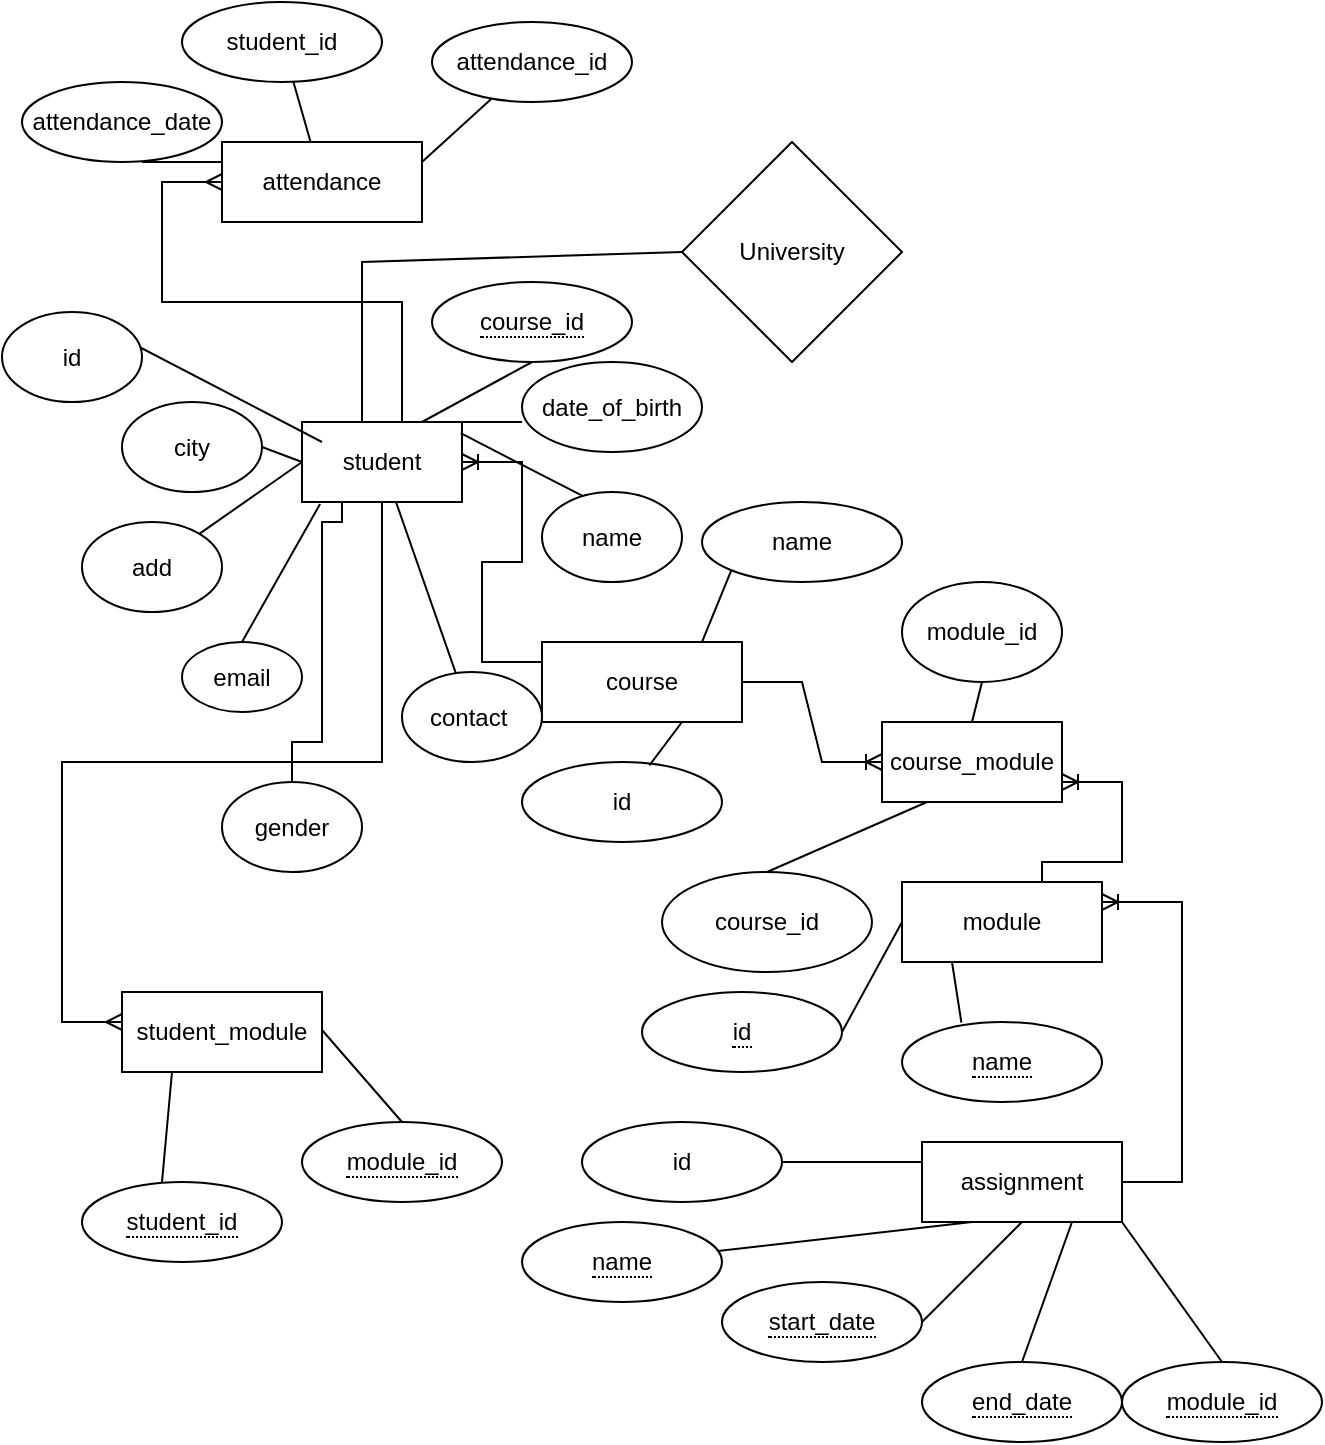 <mxfile version="18.0.3" type="device"><diagram id="84qduk_LoW3GFAwxK84B" name="Page-1"><mxGraphModel dx="969" dy="687" grid="1" gridSize="10" guides="1" tooltips="1" connect="1" arrows="1" fold="1" page="1" pageScale="1" pageWidth="827" pageHeight="1169" math="0" shadow="0"><root><mxCell id="0"/><mxCell id="1" parent="0"/><mxCell id="hFl4a5ujVMlH3pUZCx3f-1" value="University" style="rhombus;whiteSpace=wrap;html=1;" vertex="1" parent="1"><mxGeometry x="350" y="180" width="110" height="110" as="geometry"/></mxCell><mxCell id="hFl4a5ujVMlH3pUZCx3f-2" value="" style="endArrow=none;html=1;rounded=0;entryX=0;entryY=0.5;entryDx=0;entryDy=0;" edge="1" parent="1" target="hFl4a5ujVMlH3pUZCx3f-1"><mxGeometry width="50" height="50" relative="1" as="geometry"><mxPoint x="190" y="330" as="sourcePoint"/><mxPoint x="400" y="240" as="targetPoint"/><Array as="points"><mxPoint x="190" y="240"/></Array></mxGeometry></mxCell><mxCell id="hFl4a5ujVMlH3pUZCx3f-17" style="edgeStyle=orthogonalEdgeStyle;rounded=0;orthogonalLoop=1;jettySize=auto;html=1;exitX=0.25;exitY=1;exitDx=0;exitDy=0;entryX=0.5;entryY=1;entryDx=0;entryDy=0;" edge="1" parent="1" source="hFl4a5ujVMlH3pUZCx3f-3" target="hFl4a5ujVMlH3pUZCx3f-15"><mxGeometry relative="1" as="geometry"><Array as="points"><mxPoint x="170" y="370"/><mxPoint x="170" y="480"/><mxPoint x="155" y="480"/></Array></mxGeometry></mxCell><mxCell id="hFl4a5ujVMlH3pUZCx3f-3" value="student" style="rounded=0;whiteSpace=wrap;html=1;" vertex="1" parent="1"><mxGeometry x="160" y="320" width="80" height="40" as="geometry"/></mxCell><mxCell id="hFl4a5ujVMlH3pUZCx3f-4" value="" style="endArrow=none;html=1;rounded=0;exitX=0.5;exitY=0;exitDx=0;exitDy=0;" edge="1" parent="1" source="hFl4a5ujVMlH3pUZCx3f-10"><mxGeometry width="50" height="50" relative="1" as="geometry"><mxPoint x="290" y="400" as="sourcePoint"/><mxPoint x="170" y="330" as="targetPoint"/></mxGeometry></mxCell><mxCell id="hFl4a5ujVMlH3pUZCx3f-5" value="" style="endArrow=none;html=1;rounded=0;exitX=0.395;exitY=0.059;exitDx=0;exitDy=0;exitPerimeter=0;" edge="1" parent="1" source="hFl4a5ujVMlH3pUZCx3f-11" target="hFl4a5ujVMlH3pUZCx3f-3"><mxGeometry width="50" height="50" relative="1" as="geometry"><mxPoint x="230" y="440" as="sourcePoint"/><mxPoint x="260" y="377.5" as="targetPoint"/><Array as="points"/></mxGeometry></mxCell><mxCell id="hFl4a5ujVMlH3pUZCx3f-6" value="" style="endArrow=none;html=1;rounded=0;exitX=0;exitY=0.5;exitDx=0;exitDy=0;" edge="1" parent="1" source="hFl4a5ujVMlH3pUZCx3f-3" target="hFl4a5ujVMlH3pUZCx3f-12"><mxGeometry width="50" height="50" relative="1" as="geometry"><mxPoint x="320" y="388" as="sourcePoint"/><mxPoint x="90" y="360" as="targetPoint"/></mxGeometry></mxCell><mxCell id="hFl4a5ujVMlH3pUZCx3f-7" value="" style="endArrow=none;html=1;rounded=0;exitX=0.113;exitY=1.025;exitDx=0;exitDy=0;exitPerimeter=0;" edge="1" parent="1" source="hFl4a5ujVMlH3pUZCx3f-3"><mxGeometry width="50" height="50" relative="1" as="geometry"><mxPoint x="160" y="380" as="sourcePoint"/><mxPoint x="130" y="430" as="targetPoint"/></mxGeometry></mxCell><mxCell id="hFl4a5ujVMlH3pUZCx3f-8" value="" style="endArrow=none;html=1;rounded=0;exitX=0.992;exitY=0.14;exitDx=0;exitDy=0;exitPerimeter=0;entryX=0.29;entryY=0.044;entryDx=0;entryDy=0;entryPerimeter=0;" edge="1" parent="1" source="hFl4a5ujVMlH3pUZCx3f-3" target="hFl4a5ujVMlH3pUZCx3f-9"><mxGeometry width="50" height="50" relative="1" as="geometry"><mxPoint x="340" y="408" as="sourcePoint"/><mxPoint x="310" y="350" as="targetPoint"/></mxGeometry></mxCell><mxCell id="hFl4a5ujVMlH3pUZCx3f-9" value="name" style="ellipse;whiteSpace=wrap;html=1;" vertex="1" parent="1"><mxGeometry x="280" y="355" width="70" height="45" as="geometry"/></mxCell><mxCell id="hFl4a5ujVMlH3pUZCx3f-10" value="id" style="ellipse;whiteSpace=wrap;html=1;" vertex="1" parent="1"><mxGeometry x="10" y="265" width="70" height="45" as="geometry"/></mxCell><mxCell id="hFl4a5ujVMlH3pUZCx3f-11" value="contact&amp;nbsp;" style="ellipse;whiteSpace=wrap;html=1;" vertex="1" parent="1"><mxGeometry x="210" y="445" width="70" height="45" as="geometry"/></mxCell><mxCell id="hFl4a5ujVMlH3pUZCx3f-12" value="add" style="ellipse;whiteSpace=wrap;html=1;" vertex="1" parent="1"><mxGeometry x="50" y="370" width="70" height="45" as="geometry"/></mxCell><mxCell id="hFl4a5ujVMlH3pUZCx3f-13" value="email" style="ellipse;whiteSpace=wrap;html=1;" vertex="1" parent="1"><mxGeometry x="100" y="430" width="60" height="35" as="geometry"/></mxCell><mxCell id="hFl4a5ujVMlH3pUZCx3f-15" value="gender" style="ellipse;whiteSpace=wrap;html=1;" vertex="1" parent="1"><mxGeometry x="120" y="500" width="70" height="45" as="geometry"/></mxCell><mxCell id="hFl4a5ujVMlH3pUZCx3f-18" value="city" style="ellipse;whiteSpace=wrap;html=1;" vertex="1" parent="1"><mxGeometry x="70" y="310" width="70" height="45" as="geometry"/></mxCell><mxCell id="hFl4a5ujVMlH3pUZCx3f-20" value="" style="endArrow=none;html=1;rounded=0;exitX=1;exitY=0.5;exitDx=0;exitDy=0;entryX=0;entryY=0.5;entryDx=0;entryDy=0;" edge="1" parent="1" source="hFl4a5ujVMlH3pUZCx3f-18" target="hFl4a5ujVMlH3pUZCx3f-3"><mxGeometry width="50" height="50" relative="1" as="geometry"><mxPoint x="120" y="400" as="sourcePoint"/><mxPoint x="150" y="340" as="targetPoint"/></mxGeometry></mxCell><mxCell id="hFl4a5ujVMlH3pUZCx3f-21" value="date_of_birth" style="ellipse;whiteSpace=wrap;html=1;" vertex="1" parent="1"><mxGeometry x="270" y="290" width="90" height="45" as="geometry"/></mxCell><mxCell id="hFl4a5ujVMlH3pUZCx3f-22" value="" style="endArrow=none;html=1;rounded=0;exitX=1;exitY=0;exitDx=0;exitDy=0;" edge="1" parent="1" source="hFl4a5ujVMlH3pUZCx3f-3"><mxGeometry width="50" height="50" relative="1" as="geometry"><mxPoint x="240" y="370" as="sourcePoint"/><mxPoint x="270" y="320" as="targetPoint"/></mxGeometry></mxCell><mxCell id="hFl4a5ujVMlH3pUZCx3f-24" value="" style="edgeStyle=entityRelationEdgeStyle;fontSize=12;html=1;endArrow=ERmany;rounded=0;exitX=0.25;exitY=0;exitDx=0;exitDy=0;" edge="1" parent="1" source="hFl4a5ujVMlH3pUZCx3f-3"><mxGeometry width="100" height="100" relative="1" as="geometry"><mxPoint x="320" y="420" as="sourcePoint"/><mxPoint x="120" y="200" as="targetPoint"/></mxGeometry></mxCell><mxCell id="hFl4a5ujVMlH3pUZCx3f-26" value="attendance" style="whiteSpace=wrap;html=1;align=center;" vertex="1" parent="1"><mxGeometry x="120" y="180" width="100" height="40" as="geometry"/></mxCell><mxCell id="hFl4a5ujVMlH3pUZCx3f-27" value="" style="endArrow=none;html=1;rounded=0;entryX=1;entryY=0.25;entryDx=0;entryDy=0;" edge="1" parent="1" source="hFl4a5ujVMlH3pUZCx3f-29" target="hFl4a5ujVMlH3pUZCx3f-26"><mxGeometry relative="1" as="geometry"><mxPoint x="240" y="140" as="sourcePoint"/><mxPoint x="450" y="330" as="targetPoint"/></mxGeometry></mxCell><mxCell id="hFl4a5ujVMlH3pUZCx3f-29" value="attendance_id" style="ellipse;whiteSpace=wrap;html=1;align=center;" vertex="1" parent="1"><mxGeometry x="225" y="120" width="100" height="40" as="geometry"/></mxCell><mxCell id="hFl4a5ujVMlH3pUZCx3f-32" value="student_id" style="ellipse;whiteSpace=wrap;html=1;align=center;" vertex="1" parent="1"><mxGeometry x="100" y="110" width="100" height="40" as="geometry"/></mxCell><mxCell id="hFl4a5ujVMlH3pUZCx3f-33" value="" style="endArrow=none;html=1;rounded=0;" edge="1" parent="1" source="hFl4a5ujVMlH3pUZCx3f-26" target="hFl4a5ujVMlH3pUZCx3f-32"><mxGeometry relative="1" as="geometry"><mxPoint x="290" y="330" as="sourcePoint"/><mxPoint x="450" y="330" as="targetPoint"/></mxGeometry></mxCell><mxCell id="hFl4a5ujVMlH3pUZCx3f-34" value="attendance_date" style="ellipse;whiteSpace=wrap;html=1;align=center;" vertex="1" parent="1"><mxGeometry x="20" y="150" width="100" height="40" as="geometry"/></mxCell><mxCell id="hFl4a5ujVMlH3pUZCx3f-35" value="" style="endArrow=none;html=1;rounded=0;entryX=0;entryY=0.25;entryDx=0;entryDy=0;" edge="1" parent="1" target="hFl4a5ujVMlH3pUZCx3f-26"><mxGeometry relative="1" as="geometry"><mxPoint x="80" y="190" as="sourcePoint"/><mxPoint x="240" y="190" as="targetPoint"/></mxGeometry></mxCell><mxCell id="hFl4a5ujVMlH3pUZCx3f-37" value="course" style="whiteSpace=wrap;html=1;align=center;" vertex="1" parent="1"><mxGeometry x="280" y="430" width="100" height="40" as="geometry"/></mxCell><mxCell id="hFl4a5ujVMlH3pUZCx3f-38" value="" style="edgeStyle=entityRelationEdgeStyle;fontSize=12;html=1;endArrow=ERoneToMany;rounded=0;entryX=1;entryY=0.5;entryDx=0;entryDy=0;exitX=0;exitY=0.25;exitDx=0;exitDy=0;" edge="1" parent="1" source="hFl4a5ujVMlH3pUZCx3f-37" target="hFl4a5ujVMlH3pUZCx3f-3"><mxGeometry width="100" height="100" relative="1" as="geometry"><mxPoint x="440" y="480" as="sourcePoint"/><mxPoint x="540" y="380" as="targetPoint"/></mxGeometry></mxCell><mxCell id="hFl4a5ujVMlH3pUZCx3f-39" value="name" style="ellipse;whiteSpace=wrap;html=1;align=center;" vertex="1" parent="1"><mxGeometry x="360" y="360" width="100" height="40" as="geometry"/></mxCell><mxCell id="hFl4a5ujVMlH3pUZCx3f-40" value="id" style="ellipse;whiteSpace=wrap;html=1;align=center;" vertex="1" parent="1"><mxGeometry x="270" y="490" width="100" height="40" as="geometry"/></mxCell><mxCell id="hFl4a5ujVMlH3pUZCx3f-41" value="" style="endArrow=none;html=1;rounded=0;entryX=0.637;entryY=0.042;entryDx=0;entryDy=0;entryPerimeter=0;" edge="1" parent="1" target="hFl4a5ujVMlH3pUZCx3f-40"><mxGeometry relative="1" as="geometry"><mxPoint x="350" y="470" as="sourcePoint"/><mxPoint x="570" y="430" as="targetPoint"/></mxGeometry></mxCell><mxCell id="hFl4a5ujVMlH3pUZCx3f-42" value="" style="endArrow=none;html=1;rounded=0;exitX=0;exitY=1;exitDx=0;exitDy=0;" edge="1" parent="1" source="hFl4a5ujVMlH3pUZCx3f-39" target="hFl4a5ujVMlH3pUZCx3f-37"><mxGeometry relative="1" as="geometry"><mxPoint x="420" y="440" as="sourcePoint"/><mxPoint x="580" y="440" as="targetPoint"/><Array as="points"><mxPoint x="360" y="430"/></Array></mxGeometry></mxCell><mxCell id="hFl4a5ujVMlH3pUZCx3f-43" value="" style="edgeStyle=entityRelationEdgeStyle;fontSize=12;html=1;endArrow=ERoneToMany;rounded=0;exitX=1;exitY=0.5;exitDx=0;exitDy=0;" edge="1" parent="1" source="hFl4a5ujVMlH3pUZCx3f-37" target="hFl4a5ujVMlH3pUZCx3f-44"><mxGeometry width="100" height="100" relative="1" as="geometry"><mxPoint x="440" y="480" as="sourcePoint"/><mxPoint x="460" y="500" as="targetPoint"/></mxGeometry></mxCell><mxCell id="hFl4a5ujVMlH3pUZCx3f-44" value="course_module" style="whiteSpace=wrap;html=1;align=center;" vertex="1" parent="1"><mxGeometry x="450" y="470" width="90" height="40" as="geometry"/></mxCell><mxCell id="hFl4a5ujVMlH3pUZCx3f-46" value="course_id" style="ellipse;whiteSpace=wrap;html=1;" vertex="1" parent="1"><mxGeometry x="340" y="545" width="105" height="50" as="geometry"/></mxCell><mxCell id="hFl4a5ujVMlH3pUZCx3f-48" value="module_id" style="ellipse;whiteSpace=wrap;html=1;" vertex="1" parent="1"><mxGeometry x="460" y="400" width="80" height="50" as="geometry"/></mxCell><mxCell id="hFl4a5ujVMlH3pUZCx3f-50" value="" style="endArrow=none;html=1;rounded=0;entryX=0.5;entryY=0;entryDx=0;entryDy=0;exitX=0.5;exitY=1;exitDx=0;exitDy=0;" edge="1" parent="1" source="hFl4a5ujVMlH3pUZCx3f-48" target="hFl4a5ujVMlH3pUZCx3f-44"><mxGeometry relative="1" as="geometry"><mxPoint x="410" y="430" as="sourcePoint"/><mxPoint x="570" y="430" as="targetPoint"/></mxGeometry></mxCell><mxCell id="hFl4a5ujVMlH3pUZCx3f-51" value="" style="endArrow=none;html=1;rounded=0;entryX=0.5;entryY=0;entryDx=0;entryDy=0;exitX=0.25;exitY=1;exitDx=0;exitDy=0;" edge="1" parent="1" source="hFl4a5ujVMlH3pUZCx3f-44" target="hFl4a5ujVMlH3pUZCx3f-46"><mxGeometry relative="1" as="geometry"><mxPoint x="440" y="460" as="sourcePoint"/><mxPoint x="600" y="460" as="targetPoint"/></mxGeometry></mxCell><mxCell id="hFl4a5ujVMlH3pUZCx3f-52" value="" style="edgeStyle=entityRelationEdgeStyle;fontSize=12;html=1;endArrow=ERoneToMany;rounded=0;exitX=1;exitY=0.75;exitDx=0;exitDy=0;entryX=1;entryY=0.75;entryDx=0;entryDy=0;" edge="1" parent="1" source="hFl4a5ujVMlH3pUZCx3f-53" target="hFl4a5ujVMlH3pUZCx3f-44"><mxGeometry width="100" height="100" relative="1" as="geometry"><mxPoint x="610" y="420" as="sourcePoint"/><mxPoint x="610" y="530" as="targetPoint"/></mxGeometry></mxCell><mxCell id="hFl4a5ujVMlH3pUZCx3f-53" value="module" style="whiteSpace=wrap;html=1;align=center;" vertex="1" parent="1"><mxGeometry x="460" y="550" width="100" height="40" as="geometry"/></mxCell><mxCell id="hFl4a5ujVMlH3pUZCx3f-54" value="&lt;span style=&quot;border-bottom: 1px dotted&quot;&gt;name&lt;/span&gt;" style="ellipse;whiteSpace=wrap;html=1;align=center;" vertex="1" parent="1"><mxGeometry x="460" y="620" width="100" height="40" as="geometry"/></mxCell><mxCell id="hFl4a5ujVMlH3pUZCx3f-55" value="&lt;span style=&quot;border-bottom: 1px dotted&quot;&gt;id&lt;/span&gt;" style="ellipse;whiteSpace=wrap;html=1;align=center;" vertex="1" parent="1"><mxGeometry x="330" y="605" width="100" height="40" as="geometry"/></mxCell><mxCell id="hFl4a5ujVMlH3pUZCx3f-58" value="" style="endArrow=none;html=1;rounded=0;entryX=0.25;entryY=1;entryDx=0;entryDy=0;exitX=0.297;exitY=0.008;exitDx=0;exitDy=0;exitPerimeter=0;" edge="1" parent="1" source="hFl4a5ujVMlH3pUZCx3f-54" target="hFl4a5ujVMlH3pUZCx3f-53"><mxGeometry relative="1" as="geometry"><mxPoint x="480" y="640" as="sourcePoint"/><mxPoint x="460" y="690" as="targetPoint"/></mxGeometry></mxCell><mxCell id="hFl4a5ujVMlH3pUZCx3f-59" value="" style="endArrow=none;html=1;rounded=0;exitX=1;exitY=0.5;exitDx=0;exitDy=0;entryX=0;entryY=0.5;entryDx=0;entryDy=0;" edge="1" parent="1" source="hFl4a5ujVMlH3pUZCx3f-55" target="hFl4a5ujVMlH3pUZCx3f-53"><mxGeometry relative="1" as="geometry"><mxPoint x="360" y="638.67" as="sourcePoint"/><mxPoint x="520" y="638.67" as="targetPoint"/></mxGeometry></mxCell><mxCell id="hFl4a5ujVMlH3pUZCx3f-60" value="" style="edgeStyle=entityRelationEdgeStyle;fontSize=12;html=1;endArrow=ERmany;rounded=0;" edge="1" parent="1"><mxGeometry width="100" height="100" relative="1" as="geometry"><mxPoint x="170" y="360" as="sourcePoint"/><mxPoint x="70" y="620" as="targetPoint"/></mxGeometry></mxCell><mxCell id="hFl4a5ujVMlH3pUZCx3f-61" value="student_module" style="whiteSpace=wrap;html=1;align=center;" vertex="1" parent="1"><mxGeometry x="70" y="605" width="100" height="40" as="geometry"/></mxCell><mxCell id="hFl4a5ujVMlH3pUZCx3f-62" value="" style="endArrow=none;html=1;rounded=0;entryX=0.25;entryY=1;entryDx=0;entryDy=0;" edge="1" parent="1" target="hFl4a5ujVMlH3pUZCx3f-61"><mxGeometry relative="1" as="geometry"><mxPoint x="90" y="700" as="sourcePoint"/><mxPoint x="520" y="580" as="targetPoint"/></mxGeometry></mxCell><mxCell id="hFl4a5ujVMlH3pUZCx3f-63" value="" style="endArrow=none;html=1;rounded=0;" edge="1" parent="1"><mxGeometry relative="1" as="geometry"><mxPoint x="170" y="624" as="sourcePoint"/><mxPoint x="210" y="670" as="targetPoint"/></mxGeometry></mxCell><mxCell id="hFl4a5ujVMlH3pUZCx3f-64" value="&lt;span style=&quot;border-bottom: 1px dotted&quot;&gt;student_id&lt;/span&gt;" style="ellipse;whiteSpace=wrap;html=1;align=center;" vertex="1" parent="1"><mxGeometry x="50" y="700" width="100" height="40" as="geometry"/></mxCell><mxCell id="hFl4a5ujVMlH3pUZCx3f-65" value="&lt;span style=&quot;border-bottom: 1px dotted&quot;&gt;module_id&lt;/span&gt;" style="ellipse;whiteSpace=wrap;html=1;align=center;" vertex="1" parent="1"><mxGeometry x="160" y="670" width="100" height="40" as="geometry"/></mxCell><mxCell id="hFl4a5ujVMlH3pUZCx3f-66" value="" style="edgeStyle=entityRelationEdgeStyle;fontSize=12;html=1;endArrow=ERoneToMany;rounded=0;entryX=1;entryY=0.25;entryDx=0;entryDy=0;" edge="1" parent="1" target="hFl4a5ujVMlH3pUZCx3f-53"><mxGeometry width="100" height="100" relative="1" as="geometry"><mxPoint x="570" y="700" as="sourcePoint"/><mxPoint x="550" y="580" as="targetPoint"/></mxGeometry></mxCell><mxCell id="hFl4a5ujVMlH3pUZCx3f-69" value="assignment" style="whiteSpace=wrap;html=1;align=center;" vertex="1" parent="1"><mxGeometry x="470" y="680" width="100" height="40" as="geometry"/></mxCell><mxCell id="hFl4a5ujVMlH3pUZCx3f-70" value="" style="endArrow=none;html=1;rounded=0;" edge="1" parent="1"><mxGeometry relative="1" as="geometry"><mxPoint x="400" y="690" as="sourcePoint"/><mxPoint x="470" y="690" as="targetPoint"/></mxGeometry></mxCell><mxCell id="hFl4a5ujVMlH3pUZCx3f-71" value="" style="endArrow=none;html=1;rounded=0;exitX=0.25;exitY=1;exitDx=0;exitDy=0;" edge="1" parent="1" source="hFl4a5ujVMlH3pUZCx3f-69" target="hFl4a5ujVMlH3pUZCx3f-76"><mxGeometry relative="1" as="geometry"><mxPoint x="360" y="420" as="sourcePoint"/><mxPoint x="380" y="740" as="targetPoint"/></mxGeometry></mxCell><mxCell id="hFl4a5ujVMlH3pUZCx3f-72" value="id" style="ellipse;whiteSpace=wrap;html=1;align=center;" vertex="1" parent="1"><mxGeometry x="300" y="670" width="100" height="40" as="geometry"/></mxCell><mxCell id="hFl4a5ujVMlH3pUZCx3f-73" value="" style="endArrow=none;html=1;rounded=0;exitX=0.5;exitY=1;exitDx=0;exitDy=0;entryX=1;entryY=0.5;entryDx=0;entryDy=0;" edge="1" parent="1" source="hFl4a5ujVMlH3pUZCx3f-69" target="hFl4a5ujVMlH3pUZCx3f-78"><mxGeometry relative="1" as="geometry"><mxPoint x="505" y="730" as="sourcePoint"/><mxPoint x="490" y="780" as="targetPoint"/><Array as="points"/></mxGeometry></mxCell><mxCell id="hFl4a5ujVMlH3pUZCx3f-74" value="" style="endArrow=none;html=1;rounded=0;exitX=0.75;exitY=1;exitDx=0;exitDy=0;entryX=0.5;entryY=0;entryDx=0;entryDy=0;" edge="1" parent="1" source="hFl4a5ujVMlH3pUZCx3f-69" target="hFl4a5ujVMlH3pUZCx3f-81"><mxGeometry relative="1" as="geometry"><mxPoint x="515" y="740" as="sourcePoint"/><mxPoint x="560" y="780" as="targetPoint"/></mxGeometry></mxCell><mxCell id="hFl4a5ujVMlH3pUZCx3f-75" value="" style="endArrow=none;html=1;rounded=0;exitX=1;exitY=1;exitDx=0;exitDy=0;entryX=0.5;entryY=0;entryDx=0;entryDy=0;" edge="1" parent="1" source="hFl4a5ujVMlH3pUZCx3f-69" target="hFl4a5ujVMlH3pUZCx3f-82"><mxGeometry relative="1" as="geometry"><mxPoint x="525" y="750" as="sourcePoint"/><mxPoint x="600" y="770" as="targetPoint"/></mxGeometry></mxCell><mxCell id="hFl4a5ujVMlH3pUZCx3f-76" value="&lt;span style=&quot;border-bottom: 1px dotted&quot;&gt;name&lt;/span&gt;" style="ellipse;whiteSpace=wrap;html=1;align=center;" vertex="1" parent="1"><mxGeometry x="270" y="720" width="100" height="40" as="geometry"/></mxCell><mxCell id="hFl4a5ujVMlH3pUZCx3f-78" value="&lt;span style=&quot;border-bottom: 1px dotted&quot;&gt;start_date&lt;/span&gt;" style="ellipse;whiteSpace=wrap;html=1;align=center;" vertex="1" parent="1"><mxGeometry x="370" y="750" width="100" height="40" as="geometry"/></mxCell><mxCell id="hFl4a5ujVMlH3pUZCx3f-81" value="&lt;span style=&quot;border-bottom: 1px dotted&quot;&gt;end_date&lt;/span&gt;" style="ellipse;whiteSpace=wrap;html=1;align=center;" vertex="1" parent="1"><mxGeometry x="470" y="790" width="100" height="40" as="geometry"/></mxCell><mxCell id="hFl4a5ujVMlH3pUZCx3f-82" value="&lt;span style=&quot;border-bottom: 1px dotted&quot;&gt;module_id&lt;/span&gt;" style="ellipse;whiteSpace=wrap;html=1;align=center;" vertex="1" parent="1"><mxGeometry x="570" y="790" width="100" height="40" as="geometry"/></mxCell><mxCell id="hFl4a5ujVMlH3pUZCx3f-83" value="&lt;span style=&quot;border-bottom: 1px dotted&quot;&gt;course_id&lt;/span&gt;" style="ellipse;whiteSpace=wrap;html=1;align=center;" vertex="1" parent="1"><mxGeometry x="225" y="250" width="100" height="40" as="geometry"/></mxCell><mxCell id="hFl4a5ujVMlH3pUZCx3f-84" value="" style="endArrow=none;html=1;rounded=0;entryX=0.5;entryY=1;entryDx=0;entryDy=0;exitX=0.75;exitY=0;exitDx=0;exitDy=0;" edge="1" parent="1" source="hFl4a5ujVMlH3pUZCx3f-3" target="hFl4a5ujVMlH3pUZCx3f-83"><mxGeometry relative="1" as="geometry"><mxPoint x="360" y="520" as="sourcePoint"/><mxPoint x="520" y="520" as="targetPoint"/></mxGeometry></mxCell></root></mxGraphModel></diagram></mxfile>